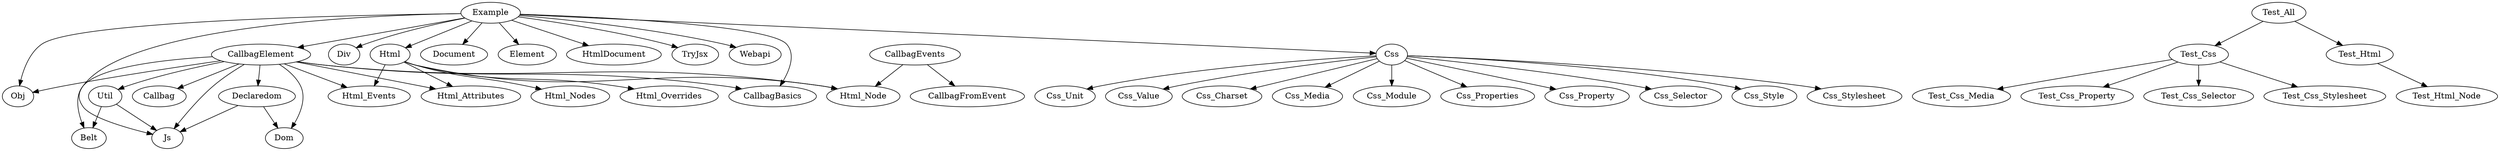 digraph G {
  "CallbagElement" -> "Belt"
  "CallbagElement" -> "Callbag"
  "CallbagElement" -> "CallbagBasics"
  "CallbagElement" -> "Declaredom"
  "CallbagElement" -> "Dom"
  "CallbagElement" -> "Html_Attributes"
  "CallbagElement" -> "Html_Events"
  "CallbagElement" -> "Html_Node"
  "CallbagElement" -> "Js"
  "CallbagElement" -> "Obj"
  "CallbagElement" -> "Util"
  "CallbagEvents" -> "CallbagFromEvent"
  "CallbagEvents" -> "Html_Node"
  "Css" -> "Css_Charset"
  "Css" -> "Css_Media"
  "Css" -> "Css_Module"
  "Css" -> "Css_Properties"
  "Css" -> "Css_Property"
  "Css" -> "Css_Selector"
  "Css" -> "Css_Style"
  "Css" -> "Css_Stylesheet"
  "Css" -> "Css_Unit"
  "Css" -> "Css_Value"
  "Declaredom" -> "Dom"
  "Declaredom" -> "Js"
  "Html" -> "Html_Attributes"
  "Html" -> "Html_Events"
  "Html" -> "Html_Node"
  "Html" -> "Html_Nodes"
  "Html" -> "Html_Overrides"
  "Util" -> "Belt"
  "Util" -> "Js"
  "Example" -> "CallbagBasics"
  "Example" -> "CallbagElement"
  "Example" -> "Css"
  "Example" -> "Div"
  "Example" -> "Document"
  "Example" -> "Element"
  "Example" -> "Html"
  "Example" -> "HtmlDocument"
  "Example" -> "Js"
  "Example" -> "Obj"
  "Example" -> "TryJsx"
  "Example" -> "Webapi"
  "Test_All" -> "Test_Css"
  "Test_All" -> "Test_Html"
  "Test_Css" -> "Test_Css_Media"
  "Test_Css" -> "Test_Css_Property"
  "Test_Css" -> "Test_Css_Selector"
  "Test_Css" -> "Test_Css_Stylesheet"
  "Test_Html" -> "Test_Html_Node"
}
